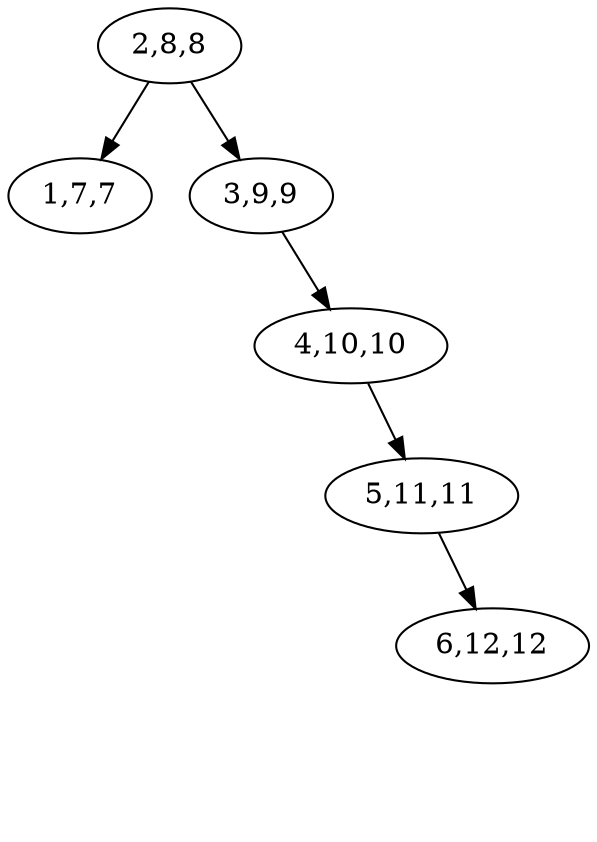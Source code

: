 digraph G{
 0 [label="2,8,8"]
 0->1
 1 [label="1,7,7"]
 1->2[style = invis]
 2 [label = "", width = .1, style = invis]
 1->3[style = invis]
 3 [label = "", width = .1, style = invis]
 0->4
 4 [label="3,9,9"]
 4->5[style = invis]
 5 [label = "", width = .1, style = invis]
 4->6
 6 [label="4,10,10"]
 6->7[style = invis]
 7 [label = "", width = .1, style = invis]
 6->8
 8 [label="5,11,11"]
 8->9[style = invis]
 9 [label = "", width = .1, style = invis]
 8->10
 10 [label="6,12,12"]
 10->11[style = invis]
 11 [label = "", width = .1, style = invis]
 10->12[style = invis]
 12 [label = "", width = .1, style = invis]
}

